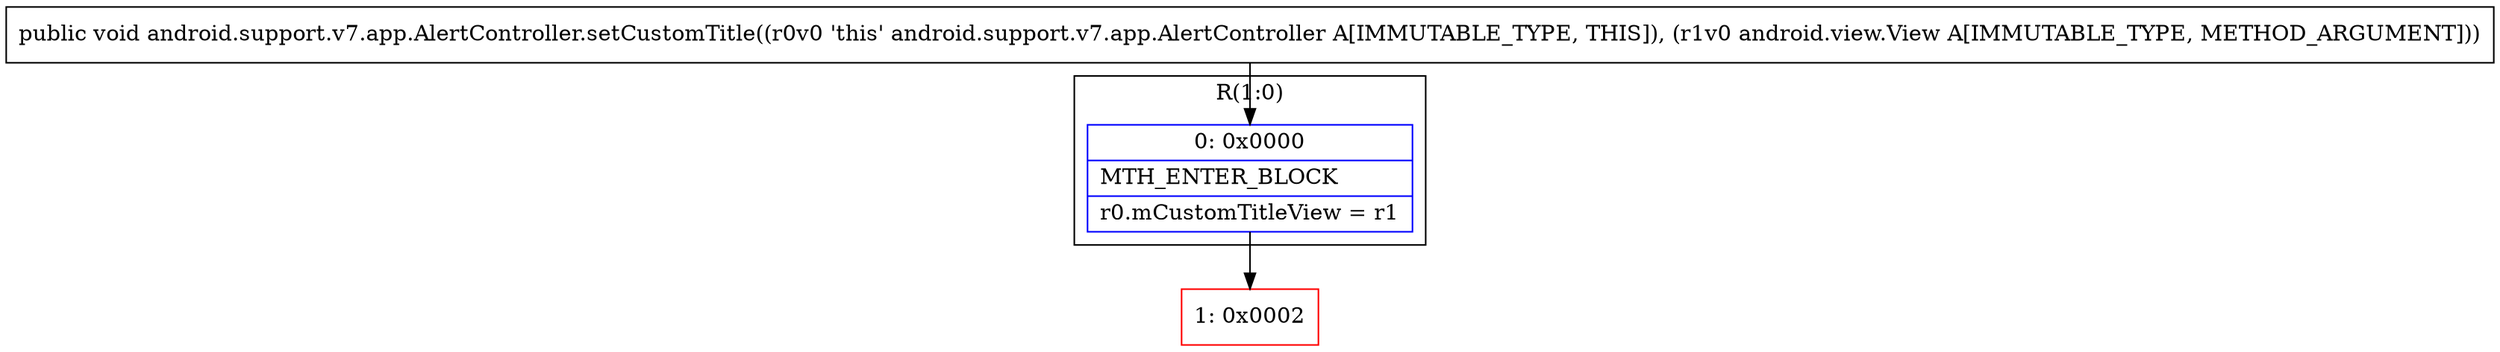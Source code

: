 digraph "CFG forandroid.support.v7.app.AlertController.setCustomTitle(Landroid\/view\/View;)V" {
subgraph cluster_Region_1019020608 {
label = "R(1:0)";
node [shape=record,color=blue];
Node_0 [shape=record,label="{0\:\ 0x0000|MTH_ENTER_BLOCK\l|r0.mCustomTitleView = r1\l}"];
}
Node_1 [shape=record,color=red,label="{1\:\ 0x0002}"];
MethodNode[shape=record,label="{public void android.support.v7.app.AlertController.setCustomTitle((r0v0 'this' android.support.v7.app.AlertController A[IMMUTABLE_TYPE, THIS]), (r1v0 android.view.View A[IMMUTABLE_TYPE, METHOD_ARGUMENT])) }"];
MethodNode -> Node_0;
Node_0 -> Node_1;
}

